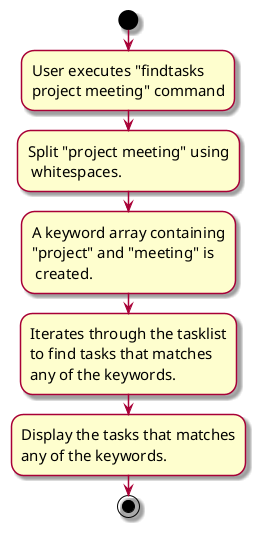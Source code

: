 @startuml
skin rose
skinparam ActivityFontSize 15
skinparam ArrowFontSize 12
start
:User executes "findtasks
project meeting" command;

:Split "project meeting" using
 whitespaces.;

:A keyword array containing
"project" and "meeting" is
 created.;

:Iterates through the tasklist
to find tasks that matches
any of the keywords.;

:Display the tasks that matches
any of the keywords.;
stop
@enduml
